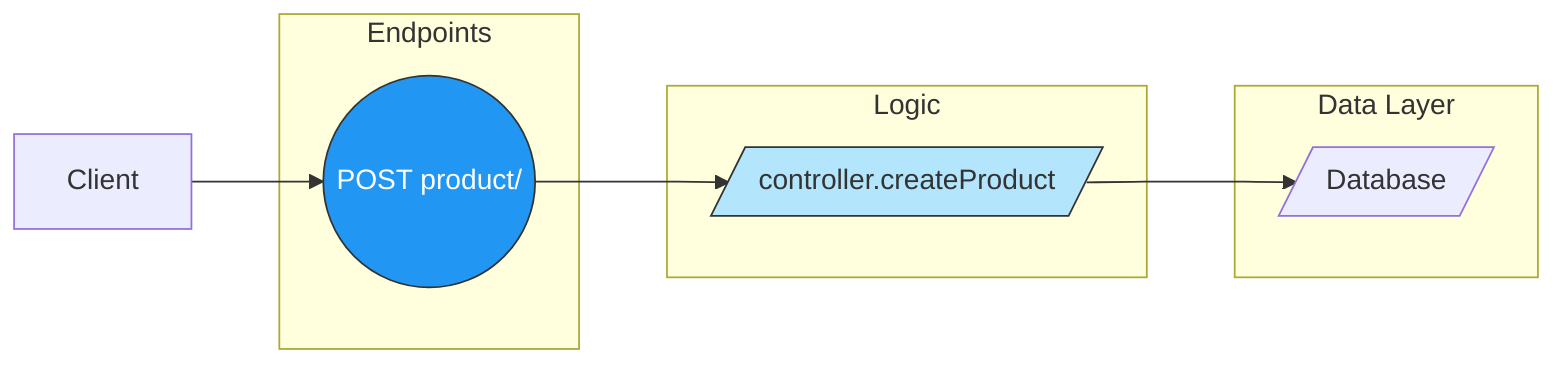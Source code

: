 graph LR

classDef GET fill:#4caf50,stroke:#333,stroke-width:1px,color:#fff,rx:10,ry:10;
classDef POST fill:#2196f3,stroke:#333,stroke-width:1px,color:#fff,rx:10,ry:10;
classDef PUT fill:#ff9800,stroke:#333,stroke-width:1px,color:#fff,rx:10,ry:10;
classDef DELETE fill:#f44346,stroke:#333,stroke-width:1px,color:#fff,rx:10,ry:10;
classDef LAYER fill:#b3e5fc,stroke:#333,stroke-width:1px,color:#333;


subgraph Endpoints
  POST_product_758(("POST product/"))
end

subgraph Logic
  Controller_controller.createProduct_0[/controller.createProduct/]
end

subgraph Data Layer
  database_product[/Database/]
end

  Client --> POST_product_758
  POST_product_758 --> Controller_controller.createProduct_0
  Controller_controller.createProduct_0 --> database_product

  class POST_product_758 POST;
  class Controller_controller.createProduct_0 LAYER;